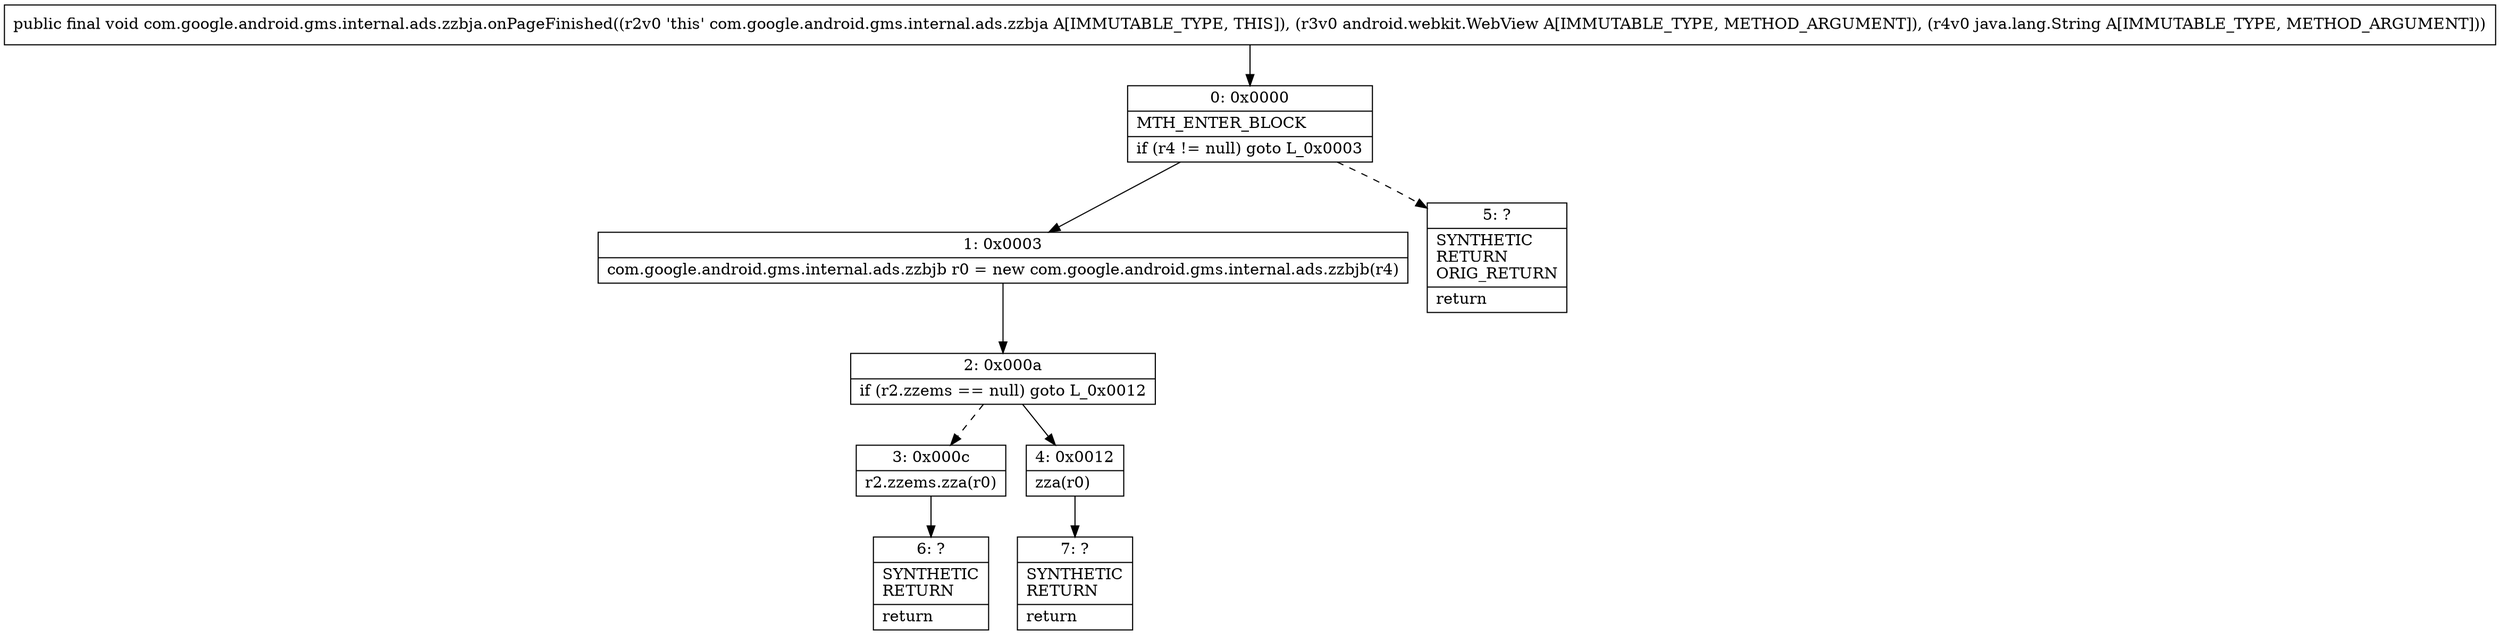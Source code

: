 digraph "CFG forcom.google.android.gms.internal.ads.zzbja.onPageFinished(Landroid\/webkit\/WebView;Ljava\/lang\/String;)V" {
Node_0 [shape=record,label="{0\:\ 0x0000|MTH_ENTER_BLOCK\l|if (r4 != null) goto L_0x0003\l}"];
Node_1 [shape=record,label="{1\:\ 0x0003|com.google.android.gms.internal.ads.zzbjb r0 = new com.google.android.gms.internal.ads.zzbjb(r4)\l}"];
Node_2 [shape=record,label="{2\:\ 0x000a|if (r2.zzems == null) goto L_0x0012\l}"];
Node_3 [shape=record,label="{3\:\ 0x000c|r2.zzems.zza(r0)\l}"];
Node_4 [shape=record,label="{4\:\ 0x0012|zza(r0)\l}"];
Node_5 [shape=record,label="{5\:\ ?|SYNTHETIC\lRETURN\lORIG_RETURN\l|return\l}"];
Node_6 [shape=record,label="{6\:\ ?|SYNTHETIC\lRETURN\l|return\l}"];
Node_7 [shape=record,label="{7\:\ ?|SYNTHETIC\lRETURN\l|return\l}"];
MethodNode[shape=record,label="{public final void com.google.android.gms.internal.ads.zzbja.onPageFinished((r2v0 'this' com.google.android.gms.internal.ads.zzbja A[IMMUTABLE_TYPE, THIS]), (r3v0 android.webkit.WebView A[IMMUTABLE_TYPE, METHOD_ARGUMENT]), (r4v0 java.lang.String A[IMMUTABLE_TYPE, METHOD_ARGUMENT])) }"];
MethodNode -> Node_0;
Node_0 -> Node_1;
Node_0 -> Node_5[style=dashed];
Node_1 -> Node_2;
Node_2 -> Node_3[style=dashed];
Node_2 -> Node_4;
Node_3 -> Node_6;
Node_4 -> Node_7;
}

